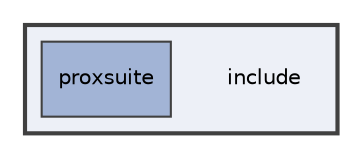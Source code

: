 digraph "include"
{
 // LATEX_PDF_SIZE
  bgcolor="transparent";
  edge [fontname="Helvetica",fontsize="10",labelfontname="Helvetica",labelfontsize="10"];
  node [fontname="Helvetica",fontsize="10",shape=record];
  compound=true
  subgraph clusterdir_d44c64559bbebec7f509842c48db8b23 {
    graph [ bgcolor="#edf0f7", pencolor="grey25", style="filled,bold,", label="", fontname="Helvetica", fontsize="10", URL="dir_d44c64559bbebec7f509842c48db8b23.html"]
    dir_d44c64559bbebec7f509842c48db8b23 [shape=plaintext, label="include"];
  dir_81f38da76c89a9b658f1eca4aa2a54da [shape=box, label="proxsuite", style="filled,", fillcolor="#a2b4d6", color="grey25", URL="dir_81f38da76c89a9b658f1eca4aa2a54da.html"];
  }
}

